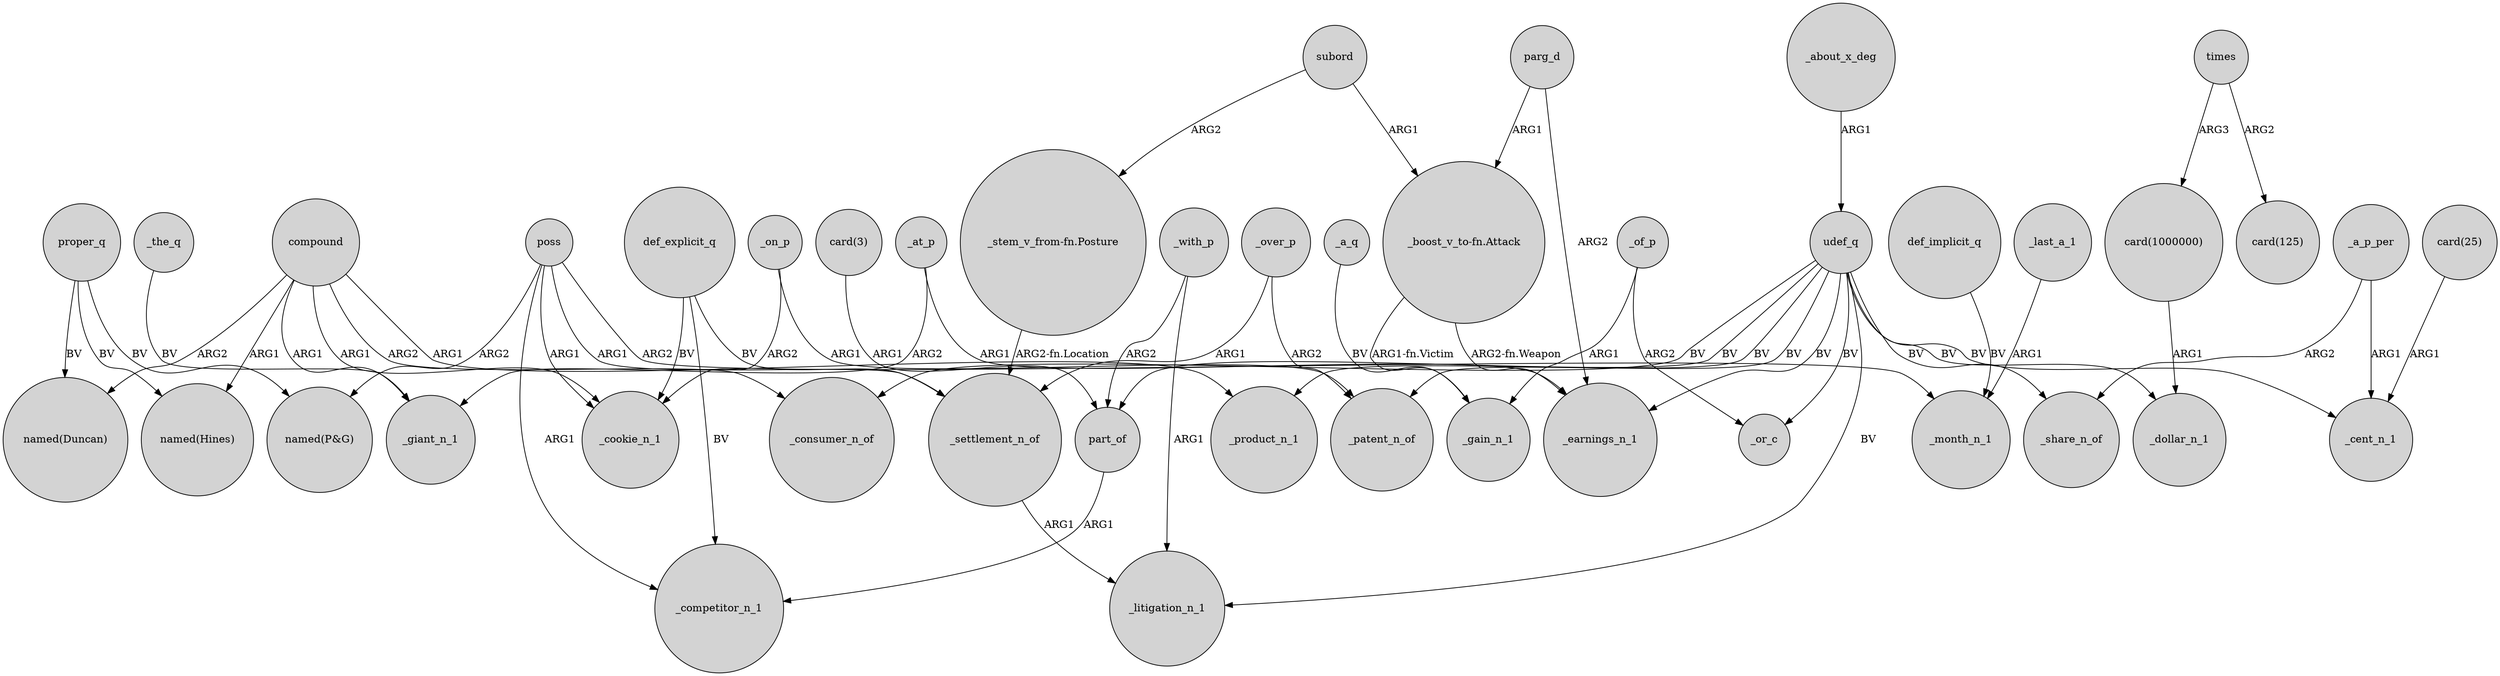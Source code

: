 digraph {
	node [shape=circle style=filled]
	def_explicit_q -> _cookie_n_1 [label=BV]
	_at_p -> _earnings_n_1 [label=ARG1]
	"_stem_v_from-fn.Posture" -> _settlement_n_of [label="ARG2-fn.Location"]
	def_implicit_q -> _month_n_1 [label=BV]
	parg_d -> "_boost_v_to-fn.Attack" [label=ARG1]
	_settlement_n_of -> _litigation_n_1 [label=ARG1]
	_last_a_1 -> _month_n_1 [label=ARG1]
	_a_p_per -> _cent_n_1 [label=ARG1]
	udef_q -> part_of [label=BV]
	udef_q -> _patent_n_of [label=BV]
	_with_p -> part_of [label=ARG2]
	proper_q -> "named(Hines)" [label=BV]
	times -> "card(1000000)" [label=ARG3]
	"card(3)" -> part_of [label=ARG1]
	udef_q -> _product_n_1 [label=BV]
	def_explicit_q -> _competitor_n_1 [label=BV]
	proper_q -> "named(Duncan)" [label=BV]
	udef_q -> _cent_n_1 [label=BV]
	subord -> "_stem_v_from-fn.Posture" [label=ARG2]
	_on_p -> _cookie_n_1 [label=ARG2]
	compound -> _cookie_n_1 [label=ARG1]
	_of_p -> _gain_n_1 [label=ARG1]
	udef_q -> _or_c [label=BV]
	_about_x_deg -> udef_q [label=ARG1]
	poss -> _month_n_1 [label=ARG2]
	"_boost_v_to-fn.Attack" -> _earnings_n_1 [label="ARG2-fn.Weapon"]
	_a_p_per -> _share_n_of [label=ARG2]
	udef_q -> _earnings_n_1 [label=BV]
	proper_q -> "named(P&G)" [label=BV]
	udef_q -> _share_n_of [label=BV]
	"_boost_v_to-fn.Attack" -> _gain_n_1 [label="ARG1-fn.Victim"]
	udef_q -> _dollar_n_1 [label=BV]
	part_of -> _competitor_n_1 [label=ARG1]
	_a_q -> _gain_n_1 [label=BV]
	"card(1000000)" -> _dollar_n_1 [label=ARG1]
	compound -> "named(Hines)" [label=ARG1]
	poss -> _settlement_n_of [label=ARG1]
	_on_p -> _patent_n_of [label=ARG1]
	poss -> "named(P&G)" [label=ARG2]
	subord -> "_boost_v_to-fn.Attack" [label=ARG1]
	udef_q -> _litigation_n_1 [label=BV]
	compound -> _giant_n_1 [label=ARG1]
	compound -> "named(Duncan)" [label=ARG2]
	def_explicit_q -> _settlement_n_of [label=BV]
	udef_q -> _consumer_n_of [label=BV]
	times -> "card(125)" [label=ARG2]
	"card(25)" -> _cent_n_1 [label=ARG1]
	_of_p -> _or_c [label=ARG2]
	_the_q -> _giant_n_1 [label=BV]
	compound -> _consumer_n_of [label=ARG2]
	compound -> _product_n_1 [label=ARG1]
	poss -> _cookie_n_1 [label=ARG1]
	poss -> _competitor_n_1 [label=ARG1]
	_over_p -> _settlement_n_of [label=ARG1]
	_over_p -> _patent_n_of [label=ARG2]
	parg_d -> _earnings_n_1 [label=ARG2]
	_with_p -> _litigation_n_1 [label=ARG1]
	_at_p -> _giant_n_1 [label=ARG2]
}
